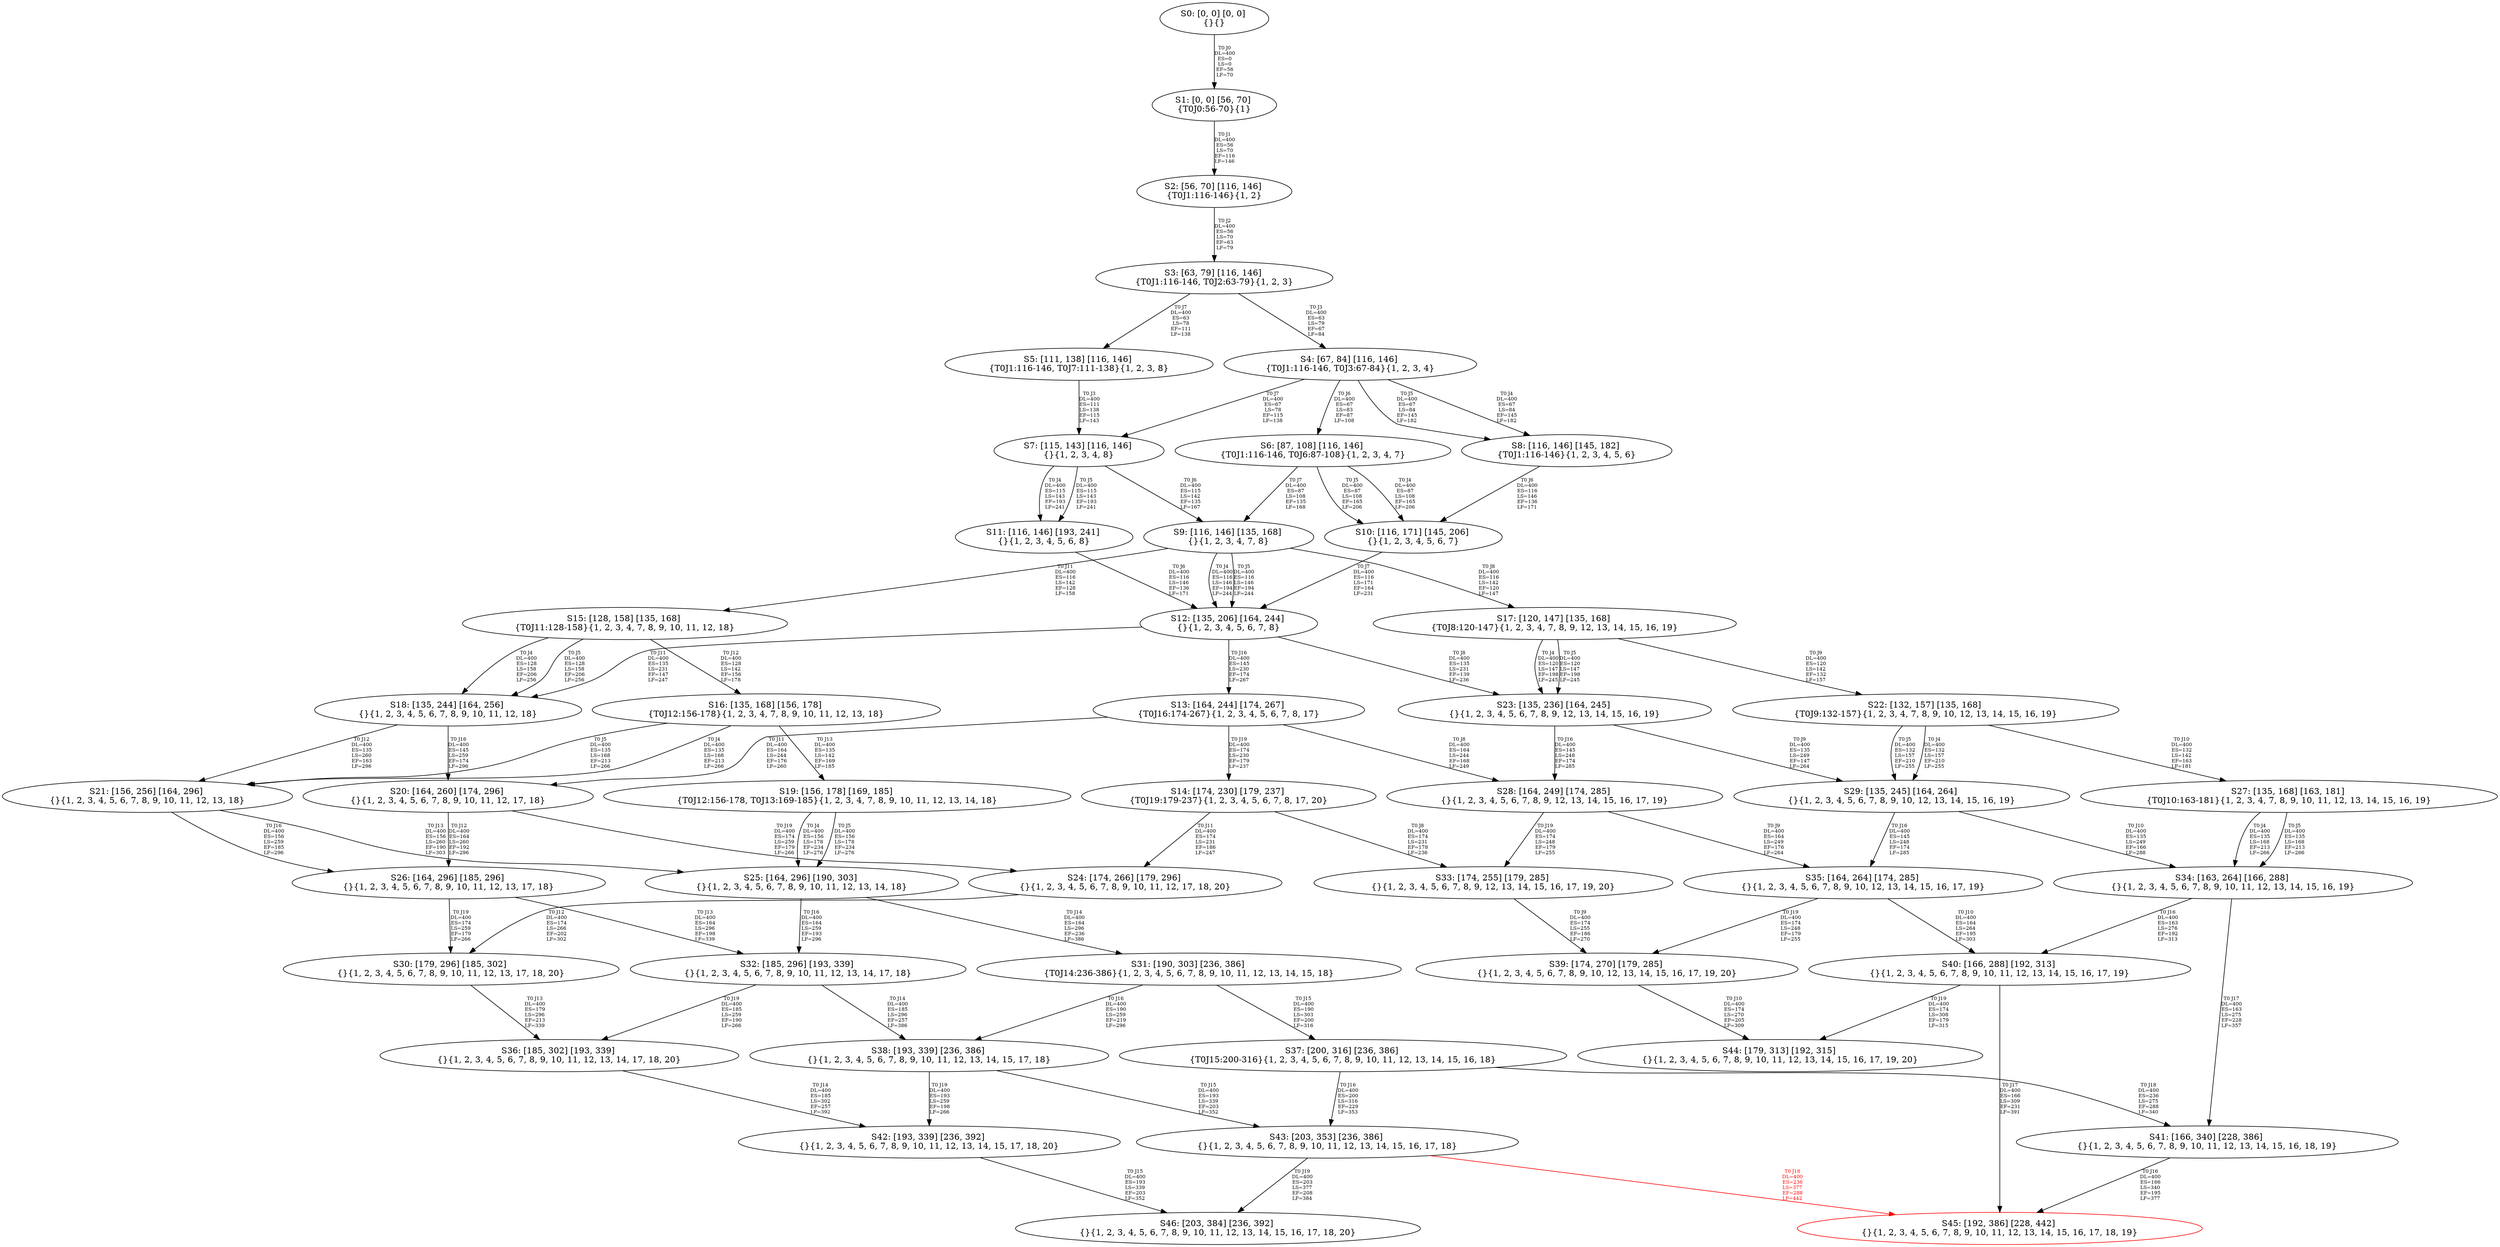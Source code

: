 digraph {
	S0[label="S0: [0, 0] [0, 0] \n{}{}"];
	S1[label="S1: [0, 0] [56, 70] \n{T0J0:56-70}{1}"];
	S2[label="S2: [56, 70] [116, 146] \n{T0J1:116-146}{1, 2}"];
	S3[label="S3: [63, 79] [116, 146] \n{T0J1:116-146, T0J2:63-79}{1, 2, 3}"];
	S4[label="S4: [67, 84] [116, 146] \n{T0J1:116-146, T0J3:67-84}{1, 2, 3, 4}"];
	S5[label="S5: [111, 138] [116, 146] \n{T0J1:116-146, T0J7:111-138}{1, 2, 3, 8}"];
	S6[label="S6: [87, 108] [116, 146] \n{T0J1:116-146, T0J6:87-108}{1, 2, 3, 4, 7}"];
	S7[label="S7: [115, 143] [116, 146] \n{}{1, 2, 3, 4, 8}"];
	S8[label="S8: [116, 146] [145, 182] \n{T0J1:116-146}{1, 2, 3, 4, 5, 6}"];
	S9[label="S9: [116, 146] [135, 168] \n{}{1, 2, 3, 4, 7, 8}"];
	S10[label="S10: [116, 171] [145, 206] \n{}{1, 2, 3, 4, 5, 6, 7}"];
	S11[label="S11: [116, 146] [193, 241] \n{}{1, 2, 3, 4, 5, 6, 8}"];
	S12[label="S12: [135, 206] [164, 244] \n{}{1, 2, 3, 4, 5, 6, 7, 8}"];
	S13[label="S13: [164, 244] [174, 267] \n{T0J16:174-267}{1, 2, 3, 4, 5, 6, 7, 8, 17}"];
	S14[label="S14: [174, 230] [179, 237] \n{T0J19:179-237}{1, 2, 3, 4, 5, 6, 7, 8, 17, 20}"];
	S15[label="S15: [128, 158] [135, 168] \n{T0J11:128-158}{1, 2, 3, 4, 7, 8, 9, 10, 11, 12, 18}"];
	S16[label="S16: [135, 168] [156, 178] \n{T0J12:156-178}{1, 2, 3, 4, 7, 8, 9, 10, 11, 12, 13, 18}"];
	S17[label="S17: [120, 147] [135, 168] \n{T0J8:120-147}{1, 2, 3, 4, 7, 8, 9, 12, 13, 14, 15, 16, 19}"];
	S18[label="S18: [135, 244] [164, 256] \n{}{1, 2, 3, 4, 5, 6, 7, 8, 9, 10, 11, 12, 18}"];
	S19[label="S19: [156, 178] [169, 185] \n{T0J12:156-178, T0J13:169-185}{1, 2, 3, 4, 7, 8, 9, 10, 11, 12, 13, 14, 18}"];
	S20[label="S20: [164, 260] [174, 296] \n{}{1, 2, 3, 4, 5, 6, 7, 8, 9, 10, 11, 12, 17, 18}"];
	S21[label="S21: [156, 256] [164, 296] \n{}{1, 2, 3, 4, 5, 6, 7, 8, 9, 10, 11, 12, 13, 18}"];
	S22[label="S22: [132, 157] [135, 168] \n{T0J9:132-157}{1, 2, 3, 4, 7, 8, 9, 10, 12, 13, 14, 15, 16, 19}"];
	S23[label="S23: [135, 236] [164, 245] \n{}{1, 2, 3, 4, 5, 6, 7, 8, 9, 12, 13, 14, 15, 16, 19}"];
	S24[label="S24: [174, 266] [179, 296] \n{}{1, 2, 3, 4, 5, 6, 7, 8, 9, 10, 11, 12, 17, 18, 20}"];
	S25[label="S25: [164, 296] [190, 303] \n{}{1, 2, 3, 4, 5, 6, 7, 8, 9, 10, 11, 12, 13, 14, 18}"];
	S26[label="S26: [164, 296] [185, 296] \n{}{1, 2, 3, 4, 5, 6, 7, 8, 9, 10, 11, 12, 13, 17, 18}"];
	S27[label="S27: [135, 168] [163, 181] \n{T0J10:163-181}{1, 2, 3, 4, 7, 8, 9, 10, 11, 12, 13, 14, 15, 16, 19}"];
	S28[label="S28: [164, 249] [174, 285] \n{}{1, 2, 3, 4, 5, 6, 7, 8, 9, 12, 13, 14, 15, 16, 17, 19}"];
	S29[label="S29: [135, 245] [164, 264] \n{}{1, 2, 3, 4, 5, 6, 7, 8, 9, 10, 12, 13, 14, 15, 16, 19}"];
	S30[label="S30: [179, 296] [185, 302] \n{}{1, 2, 3, 4, 5, 6, 7, 8, 9, 10, 11, 12, 13, 17, 18, 20}"];
	S31[label="S31: [190, 303] [236, 386] \n{T0J14:236-386}{1, 2, 3, 4, 5, 6, 7, 8, 9, 10, 11, 12, 13, 14, 15, 18}"];
	S32[label="S32: [185, 296] [193, 339] \n{}{1, 2, 3, 4, 5, 6, 7, 8, 9, 10, 11, 12, 13, 14, 17, 18}"];
	S33[label="S33: [174, 255] [179, 285] \n{}{1, 2, 3, 4, 5, 6, 7, 8, 9, 12, 13, 14, 15, 16, 17, 19, 20}"];
	S34[label="S34: [163, 264] [166, 288] \n{}{1, 2, 3, 4, 5, 6, 7, 8, 9, 10, 11, 12, 13, 14, 15, 16, 19}"];
	S35[label="S35: [164, 264] [174, 285] \n{}{1, 2, 3, 4, 5, 6, 7, 8, 9, 10, 12, 13, 14, 15, 16, 17, 19}"];
	S36[label="S36: [185, 302] [193, 339] \n{}{1, 2, 3, 4, 5, 6, 7, 8, 9, 10, 11, 12, 13, 14, 17, 18, 20}"];
	S37[label="S37: [200, 316] [236, 386] \n{T0J15:200-316}{1, 2, 3, 4, 5, 6, 7, 8, 9, 10, 11, 12, 13, 14, 15, 16, 18}"];
	S38[label="S38: [193, 339] [236, 386] \n{}{1, 2, 3, 4, 5, 6, 7, 8, 9, 10, 11, 12, 13, 14, 15, 17, 18}"];
	S39[label="S39: [174, 270] [179, 285] \n{}{1, 2, 3, 4, 5, 6, 7, 8, 9, 10, 12, 13, 14, 15, 16, 17, 19, 20}"];
	S40[label="S40: [166, 288] [192, 313] \n{}{1, 2, 3, 4, 5, 6, 7, 8, 9, 10, 11, 12, 13, 14, 15, 16, 17, 19}"];
	S41[label="S41: [166, 340] [228, 386] \n{}{1, 2, 3, 4, 5, 6, 7, 8, 9, 10, 11, 12, 13, 14, 15, 16, 18, 19}"];
	S42[label="S42: [193, 339] [236, 392] \n{}{1, 2, 3, 4, 5, 6, 7, 8, 9, 10, 11, 12, 13, 14, 15, 17, 18, 20}"];
	S43[label="S43: [203, 353] [236, 386] \n{}{1, 2, 3, 4, 5, 6, 7, 8, 9, 10, 11, 12, 13, 14, 15, 16, 17, 18}"];
	S44[label="S44: [179, 313] [192, 315] \n{}{1, 2, 3, 4, 5, 6, 7, 8, 9, 10, 11, 12, 13, 14, 15, 16, 17, 19, 20}"];
	S45[label="S45: [192, 386] [228, 442] \n{}{1, 2, 3, 4, 5, 6, 7, 8, 9, 10, 11, 12, 13, 14, 15, 16, 17, 18, 19}"];
	S46[label="S46: [203, 384] [236, 392] \n{}{1, 2, 3, 4, 5, 6, 7, 8, 9, 10, 11, 12, 13, 14, 15, 16, 17, 18, 20}"];
	S0 -> S1[label="T0 J0\nDL=400\nES=0\nLS=0\nEF=56\nLF=70",fontsize=8];
	S1 -> S2[label="T0 J1\nDL=400\nES=56\nLS=70\nEF=116\nLF=146",fontsize=8];
	S2 -> S3[label="T0 J2\nDL=400\nES=56\nLS=70\nEF=63\nLF=79",fontsize=8];
	S3 -> S4[label="T0 J3\nDL=400\nES=63\nLS=79\nEF=67\nLF=84",fontsize=8];
	S3 -> S5[label="T0 J7\nDL=400\nES=63\nLS=78\nEF=111\nLF=138",fontsize=8];
	S4 -> S8[label="T0 J4\nDL=400\nES=67\nLS=84\nEF=145\nLF=182",fontsize=8];
	S4 -> S8[label="T0 J5\nDL=400\nES=67\nLS=84\nEF=145\nLF=182",fontsize=8];
	S4 -> S6[label="T0 J6\nDL=400\nES=67\nLS=83\nEF=87\nLF=108",fontsize=8];
	S4 -> S7[label="T0 J7\nDL=400\nES=67\nLS=78\nEF=115\nLF=138",fontsize=8];
	S5 -> S7[label="T0 J3\nDL=400\nES=111\nLS=138\nEF=115\nLF=143",fontsize=8];
	S6 -> S10[label="T0 J4\nDL=400\nES=87\nLS=108\nEF=165\nLF=206",fontsize=8];
	S6 -> S10[label="T0 J5\nDL=400\nES=87\nLS=108\nEF=165\nLF=206",fontsize=8];
	S6 -> S9[label="T0 J7\nDL=400\nES=87\nLS=108\nEF=135\nLF=168",fontsize=8];
	S7 -> S11[label="T0 J4\nDL=400\nES=115\nLS=143\nEF=193\nLF=241",fontsize=8];
	S7 -> S11[label="T0 J5\nDL=400\nES=115\nLS=143\nEF=193\nLF=241",fontsize=8];
	S7 -> S9[label="T0 J6\nDL=400\nES=115\nLS=142\nEF=135\nLF=167",fontsize=8];
	S8 -> S10[label="T0 J6\nDL=400\nES=116\nLS=146\nEF=136\nLF=171",fontsize=8];
	S9 -> S12[label="T0 J4\nDL=400\nES=116\nLS=146\nEF=194\nLF=244",fontsize=8];
	S9 -> S12[label="T0 J5\nDL=400\nES=116\nLS=146\nEF=194\nLF=244",fontsize=8];
	S9 -> S17[label="T0 J8\nDL=400\nES=116\nLS=142\nEF=120\nLF=147",fontsize=8];
	S9 -> S15[label="T0 J11\nDL=400\nES=116\nLS=142\nEF=128\nLF=158",fontsize=8];
	S10 -> S12[label="T0 J7\nDL=400\nES=116\nLS=171\nEF=164\nLF=231",fontsize=8];
	S11 -> S12[label="T0 J6\nDL=400\nES=116\nLS=146\nEF=136\nLF=171",fontsize=8];
	S12 -> S23[label="T0 J8\nDL=400\nES=135\nLS=231\nEF=139\nLF=236",fontsize=8];
	S12 -> S18[label="T0 J11\nDL=400\nES=135\nLS=231\nEF=147\nLF=247",fontsize=8];
	S12 -> S13[label="T0 J16\nDL=400\nES=145\nLS=230\nEF=174\nLF=267",fontsize=8];
	S13 -> S28[label="T0 J8\nDL=400\nES=164\nLS=244\nEF=168\nLF=249",fontsize=8];
	S13 -> S20[label="T0 J11\nDL=400\nES=164\nLS=244\nEF=176\nLF=260",fontsize=8];
	S13 -> S14[label="T0 J19\nDL=400\nES=174\nLS=230\nEF=179\nLF=237",fontsize=8];
	S14 -> S33[label="T0 J8\nDL=400\nES=174\nLS=231\nEF=178\nLF=236",fontsize=8];
	S14 -> S24[label="T0 J11\nDL=400\nES=174\nLS=231\nEF=186\nLF=247",fontsize=8];
	S15 -> S18[label="T0 J4\nDL=400\nES=128\nLS=158\nEF=206\nLF=256",fontsize=8];
	S15 -> S18[label="T0 J5\nDL=400\nES=128\nLS=158\nEF=206\nLF=256",fontsize=8];
	S15 -> S16[label="T0 J12\nDL=400\nES=128\nLS=142\nEF=156\nLF=178",fontsize=8];
	S16 -> S21[label="T0 J4\nDL=400\nES=135\nLS=168\nEF=213\nLF=266",fontsize=8];
	S16 -> S21[label="T0 J5\nDL=400\nES=135\nLS=168\nEF=213\nLF=266",fontsize=8];
	S16 -> S19[label="T0 J13\nDL=400\nES=135\nLS=142\nEF=169\nLF=185",fontsize=8];
	S17 -> S23[label="T0 J4\nDL=400\nES=120\nLS=147\nEF=198\nLF=245",fontsize=8];
	S17 -> S23[label="T0 J5\nDL=400\nES=120\nLS=147\nEF=198\nLF=245",fontsize=8];
	S17 -> S22[label="T0 J9\nDL=400\nES=120\nLS=142\nEF=132\nLF=157",fontsize=8];
	S18 -> S21[label="T0 J12\nDL=400\nES=135\nLS=260\nEF=163\nLF=296",fontsize=8];
	S18 -> S20[label="T0 J16\nDL=400\nES=145\nLS=259\nEF=174\nLF=296",fontsize=8];
	S19 -> S25[label="T0 J4\nDL=400\nES=156\nLS=178\nEF=234\nLF=276",fontsize=8];
	S19 -> S25[label="T0 J5\nDL=400\nES=156\nLS=178\nEF=234\nLF=276",fontsize=8];
	S20 -> S26[label="T0 J12\nDL=400\nES=164\nLS=260\nEF=192\nLF=296",fontsize=8];
	S20 -> S24[label="T0 J19\nDL=400\nES=174\nLS=259\nEF=179\nLF=266",fontsize=8];
	S21 -> S25[label="T0 J13\nDL=400\nES=156\nLS=260\nEF=190\nLF=303",fontsize=8];
	S21 -> S26[label="T0 J16\nDL=400\nES=156\nLS=259\nEF=185\nLF=296",fontsize=8];
	S22 -> S29[label="T0 J4\nDL=400\nES=132\nLS=157\nEF=210\nLF=255",fontsize=8];
	S22 -> S29[label="T0 J5\nDL=400\nES=132\nLS=157\nEF=210\nLF=255",fontsize=8];
	S22 -> S27[label="T0 J10\nDL=400\nES=132\nLS=142\nEF=163\nLF=181",fontsize=8];
	S23 -> S29[label="T0 J9\nDL=400\nES=135\nLS=249\nEF=147\nLF=264",fontsize=8];
	S23 -> S28[label="T0 J16\nDL=400\nES=145\nLS=248\nEF=174\nLF=285",fontsize=8];
	S24 -> S30[label="T0 J12\nDL=400\nES=174\nLS=266\nEF=202\nLF=302",fontsize=8];
	S25 -> S31[label="T0 J14\nDL=400\nES=164\nLS=296\nEF=236\nLF=386",fontsize=8];
	S25 -> S32[label="T0 J16\nDL=400\nES=164\nLS=259\nEF=193\nLF=296",fontsize=8];
	S26 -> S32[label="T0 J13\nDL=400\nES=164\nLS=296\nEF=198\nLF=339",fontsize=8];
	S26 -> S30[label="T0 J19\nDL=400\nES=174\nLS=259\nEF=179\nLF=266",fontsize=8];
	S27 -> S34[label="T0 J4\nDL=400\nES=135\nLS=168\nEF=213\nLF=266",fontsize=8];
	S27 -> S34[label="T0 J5\nDL=400\nES=135\nLS=168\nEF=213\nLF=266",fontsize=8];
	S28 -> S35[label="T0 J9\nDL=400\nES=164\nLS=249\nEF=176\nLF=264",fontsize=8];
	S28 -> S33[label="T0 J19\nDL=400\nES=174\nLS=248\nEF=179\nLF=255",fontsize=8];
	S29 -> S34[label="T0 J10\nDL=400\nES=135\nLS=249\nEF=166\nLF=288",fontsize=8];
	S29 -> S35[label="T0 J16\nDL=400\nES=145\nLS=248\nEF=174\nLF=285",fontsize=8];
	S30 -> S36[label="T0 J13\nDL=400\nES=179\nLS=296\nEF=213\nLF=339",fontsize=8];
	S31 -> S37[label="T0 J15\nDL=400\nES=190\nLS=303\nEF=200\nLF=316",fontsize=8];
	S31 -> S38[label="T0 J16\nDL=400\nES=190\nLS=259\nEF=219\nLF=296",fontsize=8];
	S32 -> S38[label="T0 J14\nDL=400\nES=185\nLS=296\nEF=257\nLF=386",fontsize=8];
	S32 -> S36[label="T0 J19\nDL=400\nES=185\nLS=259\nEF=190\nLF=266",fontsize=8];
	S33 -> S39[label="T0 J9\nDL=400\nES=174\nLS=255\nEF=186\nLF=270",fontsize=8];
	S34 -> S40[label="T0 J16\nDL=400\nES=163\nLS=276\nEF=192\nLF=313",fontsize=8];
	S34 -> S41[label="T0 J17\nDL=400\nES=163\nLS=275\nEF=228\nLF=357",fontsize=8];
	S35 -> S40[label="T0 J10\nDL=400\nES=164\nLS=264\nEF=195\nLF=303",fontsize=8];
	S35 -> S39[label="T0 J19\nDL=400\nES=174\nLS=248\nEF=179\nLF=255",fontsize=8];
	S36 -> S42[label="T0 J14\nDL=400\nES=185\nLS=302\nEF=257\nLF=392",fontsize=8];
	S37 -> S43[label="T0 J16\nDL=400\nES=200\nLS=316\nEF=229\nLF=353",fontsize=8];
	S37 -> S41[label="T0 J18\nDL=400\nES=236\nLS=275\nEF=288\nLF=340",fontsize=8];
	S38 -> S43[label="T0 J15\nDL=400\nES=193\nLS=339\nEF=203\nLF=352",fontsize=8];
	S38 -> S42[label="T0 J19\nDL=400\nES=193\nLS=259\nEF=198\nLF=266",fontsize=8];
	S39 -> S44[label="T0 J10\nDL=400\nES=174\nLS=270\nEF=205\nLF=309",fontsize=8];
	S40 -> S45[label="T0 J17\nDL=400\nES=166\nLS=309\nEF=231\nLF=391",fontsize=8];
	S40 -> S44[label="T0 J19\nDL=400\nES=174\nLS=308\nEF=179\nLF=315",fontsize=8];
	S41 -> S45[label="T0 J16\nDL=400\nES=166\nLS=340\nEF=195\nLF=377",fontsize=8];
	S42 -> S46[label="T0 J15\nDL=400\nES=193\nLS=339\nEF=203\nLF=352",fontsize=8];
	S43 -> S45[label="T0 J18\nDL=400\nES=236\nLS=377\nEF=288\nLF=442",color=Red,fontcolor=Red,fontsize=8];
S45[color=Red];
	S43 -> S46[label="T0 J19\nDL=400\nES=203\nLS=377\nEF=208\nLF=384",fontsize=8];
}

